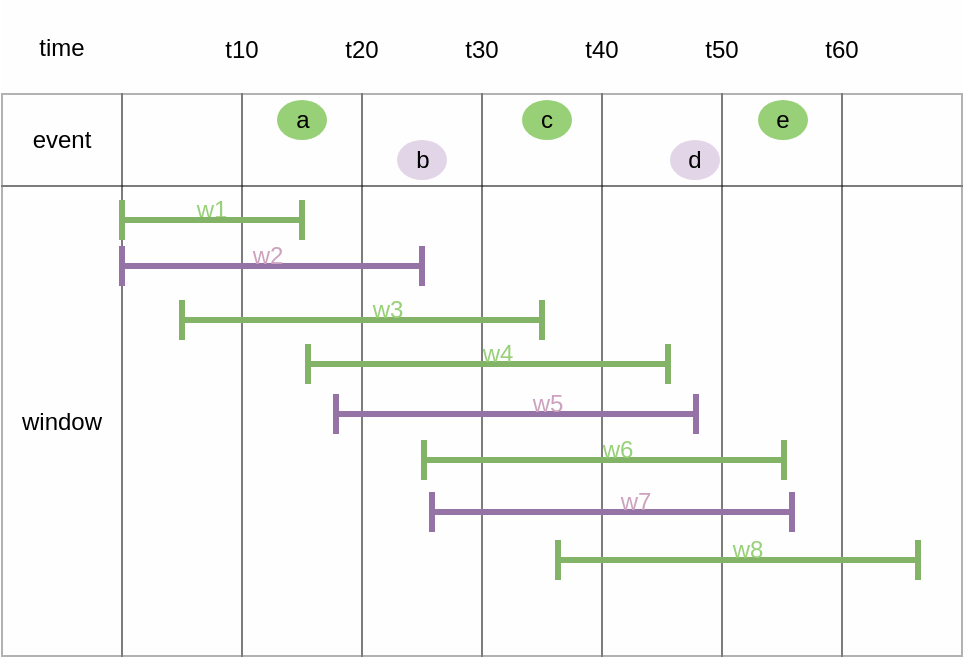 <mxfile version="24.1.0" type="github">
  <diagram name="페이지-1" id="t3tGC_7ZUbPhZwxjExYe">
    <mxGraphModel dx="476" dy="906" grid="1" gridSize="10" guides="1" tooltips="1" connect="1" arrows="1" fold="1" page="1" pageScale="1" pageWidth="1169" pageHeight="827" math="0" shadow="0">
      <root>
        <mxCell id="0" />
        <mxCell id="1" parent="0" />
        <mxCell id="pjavsnHLvcbqXYeomyV3-1" value="" style="childLayout=tableLayout;recursiveResize=0;shadow=0;fillColor=#f5f5f5;strokeColor=none;opacity=10;fontColor=#333333;" parent="1" vertex="1">
          <mxGeometry x="190" y="360" width="480" height="328" as="geometry" />
        </mxCell>
        <mxCell id="pjavsnHLvcbqXYeomyV3-2" value="" style="shape=tableRow;horizontal=0;startSize=0;swimlaneHead=0;swimlaneBody=0;top=0;left=0;bottom=0;right=0;dropTarget=0;collapsible=0;recursiveResize=0;expand=0;fontStyle=0;fillColor=none;strokeColor=inherit;opacity=0;" parent="pjavsnHLvcbqXYeomyV3-1" vertex="1">
          <mxGeometry width="480" height="47" as="geometry" />
        </mxCell>
        <mxCell id="pjavsnHLvcbqXYeomyV3-3" value="time" style="connectable=0;recursiveResize=0;strokeColor=inherit;fillColor=none;align=center;whiteSpace=wrap;html=1;opacity=30;" parent="pjavsnHLvcbqXYeomyV3-2" vertex="1">
          <mxGeometry width="60" height="47" as="geometry">
            <mxRectangle width="60" height="47" as="alternateBounds" />
          </mxGeometry>
        </mxCell>
        <mxCell id="pjavsnHLvcbqXYeomyV3-4" value="" style="connectable=0;recursiveResize=0;strokeColor=inherit;fillColor=none;align=center;whiteSpace=wrap;html=1;opacity=30;" parent="pjavsnHLvcbqXYeomyV3-2" vertex="1">
          <mxGeometry x="60" width="60" height="47" as="geometry">
            <mxRectangle width="60" height="47" as="alternateBounds" />
          </mxGeometry>
        </mxCell>
        <mxCell id="pjavsnHLvcbqXYeomyV3-5" value="" style="connectable=0;recursiveResize=0;strokeColor=inherit;fillColor=none;align=center;whiteSpace=wrap;html=1;opacity=30;" parent="pjavsnHLvcbqXYeomyV3-2" vertex="1">
          <mxGeometry x="120" width="60" height="47" as="geometry">
            <mxRectangle width="60" height="47" as="alternateBounds" />
          </mxGeometry>
        </mxCell>
        <mxCell id="pjavsnHLvcbqXYeomyV3-6" style="connectable=0;recursiveResize=0;strokeColor=inherit;fillColor=none;align=center;whiteSpace=wrap;html=1;opacity=30;" parent="pjavsnHLvcbqXYeomyV3-2" vertex="1">
          <mxGeometry x="180" width="60" height="47" as="geometry">
            <mxRectangle width="60" height="47" as="alternateBounds" />
          </mxGeometry>
        </mxCell>
        <mxCell id="pjavsnHLvcbqXYeomyV3-7" style="connectable=0;recursiveResize=0;strokeColor=inherit;fillColor=none;align=center;whiteSpace=wrap;html=1;opacity=30;" parent="pjavsnHLvcbqXYeomyV3-2" vertex="1">
          <mxGeometry x="240" width="60" height="47" as="geometry">
            <mxRectangle width="60" height="47" as="alternateBounds" />
          </mxGeometry>
        </mxCell>
        <mxCell id="pjavsnHLvcbqXYeomyV3-8" style="connectable=0;recursiveResize=0;strokeColor=inherit;fillColor=none;align=center;whiteSpace=wrap;html=1;opacity=30;" parent="pjavsnHLvcbqXYeomyV3-2" vertex="1">
          <mxGeometry x="300" width="60" height="47" as="geometry">
            <mxRectangle width="60" height="47" as="alternateBounds" />
          </mxGeometry>
        </mxCell>
        <mxCell id="PU0dzUxy8LTT69XPLCky-1" style="connectable=0;recursiveResize=0;strokeColor=inherit;fillColor=none;align=center;whiteSpace=wrap;html=1;opacity=30;" vertex="1" parent="pjavsnHLvcbqXYeomyV3-2">
          <mxGeometry x="360" width="60" height="47" as="geometry">
            <mxRectangle width="60" height="47" as="alternateBounds" />
          </mxGeometry>
        </mxCell>
        <mxCell id="PU0dzUxy8LTT69XPLCky-6" style="connectable=0;recursiveResize=0;strokeColor=inherit;fillColor=none;align=center;whiteSpace=wrap;html=1;opacity=30;" vertex="1" parent="pjavsnHLvcbqXYeomyV3-2">
          <mxGeometry x="420" width="60" height="47" as="geometry">
            <mxRectangle width="60" height="47" as="alternateBounds" />
          </mxGeometry>
        </mxCell>
        <mxCell id="pjavsnHLvcbqXYeomyV3-12" style="shape=tableRow;horizontal=0;startSize=0;swimlaneHead=0;swimlaneBody=0;top=0;left=0;bottom=0;right=0;dropTarget=0;collapsible=0;recursiveResize=0;expand=0;fontStyle=0;fillColor=none;strokeColor=default;opacity=30;" parent="pjavsnHLvcbqXYeomyV3-1" vertex="1">
          <mxGeometry y="47" width="480" height="46" as="geometry" />
        </mxCell>
        <mxCell id="pjavsnHLvcbqXYeomyV3-13" value="event" style="connectable=0;recursiveResize=0;strokeColor=inherit;fillColor=none;align=center;whiteSpace=wrap;html=1;opacity=30;" parent="pjavsnHLvcbqXYeomyV3-12" vertex="1">
          <mxGeometry width="60" height="46" as="geometry">
            <mxRectangle width="60" height="46" as="alternateBounds" />
          </mxGeometry>
        </mxCell>
        <mxCell id="pjavsnHLvcbqXYeomyV3-14" value="" style="connectable=0;recursiveResize=0;strokeColor=default;fillColor=none;align=center;whiteSpace=wrap;html=1;opacity=30;" parent="pjavsnHLvcbqXYeomyV3-12" vertex="1">
          <mxGeometry x="60" width="60" height="46" as="geometry">
            <mxRectangle width="60" height="46" as="alternateBounds" />
          </mxGeometry>
        </mxCell>
        <mxCell id="pjavsnHLvcbqXYeomyV3-15" value="" style="connectable=0;recursiveResize=0;strokeColor=default;fillColor=none;align=center;whiteSpace=wrap;html=1;opacity=30;" parent="pjavsnHLvcbqXYeomyV3-12" vertex="1">
          <mxGeometry x="120" width="60" height="46" as="geometry">
            <mxRectangle width="60" height="46" as="alternateBounds" />
          </mxGeometry>
        </mxCell>
        <mxCell id="pjavsnHLvcbqXYeomyV3-16" style="connectable=0;recursiveResize=0;strokeColor=default;fillColor=none;align=center;whiteSpace=wrap;html=1;opacity=30;" parent="pjavsnHLvcbqXYeomyV3-12" vertex="1">
          <mxGeometry x="180" width="60" height="46" as="geometry">
            <mxRectangle width="60" height="46" as="alternateBounds" />
          </mxGeometry>
        </mxCell>
        <mxCell id="pjavsnHLvcbqXYeomyV3-17" style="connectable=0;recursiveResize=0;strokeColor=default;fillColor=none;align=center;whiteSpace=wrap;html=1;opacity=30;" parent="pjavsnHLvcbqXYeomyV3-12" vertex="1">
          <mxGeometry x="240" width="60" height="46" as="geometry">
            <mxRectangle width="60" height="46" as="alternateBounds" />
          </mxGeometry>
        </mxCell>
        <mxCell id="pjavsnHLvcbqXYeomyV3-18" style="connectable=0;recursiveResize=0;strokeColor=default;fillColor=none;align=center;whiteSpace=wrap;html=1;opacity=30;" parent="pjavsnHLvcbqXYeomyV3-12" vertex="1">
          <mxGeometry x="300" width="60" height="46" as="geometry">
            <mxRectangle width="60" height="46" as="alternateBounds" />
          </mxGeometry>
        </mxCell>
        <mxCell id="PU0dzUxy8LTT69XPLCky-2" style="connectable=0;recursiveResize=0;strokeColor=default;fillColor=none;align=center;whiteSpace=wrap;html=1;opacity=30;" vertex="1" parent="pjavsnHLvcbqXYeomyV3-12">
          <mxGeometry x="360" width="60" height="46" as="geometry">
            <mxRectangle width="60" height="46" as="alternateBounds" />
          </mxGeometry>
        </mxCell>
        <mxCell id="PU0dzUxy8LTT69XPLCky-7" style="connectable=0;recursiveResize=0;strokeColor=default;fillColor=none;align=center;whiteSpace=wrap;html=1;opacity=30;" vertex="1" parent="pjavsnHLvcbqXYeomyV3-12">
          <mxGeometry x="420" width="60" height="46" as="geometry">
            <mxRectangle width="60" height="46" as="alternateBounds" />
          </mxGeometry>
        </mxCell>
        <mxCell id="pjavsnHLvcbqXYeomyV3-22" style="shape=tableRow;horizontal=0;startSize=0;swimlaneHead=0;swimlaneBody=0;top=0;left=0;bottom=0;right=0;dropTarget=0;collapsible=0;recursiveResize=0;expand=0;fontStyle=0;fillColor=none;strokeColor=default;opacity=30;" parent="pjavsnHLvcbqXYeomyV3-1" vertex="1">
          <mxGeometry y="93" width="480" height="47" as="geometry" />
        </mxCell>
        <mxCell id="pjavsnHLvcbqXYeomyV3-23" value="window" style="connectable=0;recursiveResize=0;strokeColor=inherit;fillColor=none;align=center;whiteSpace=wrap;html=1;opacity=30;rowspan=5;colspan=1;" parent="pjavsnHLvcbqXYeomyV3-22" vertex="1">
          <mxGeometry width="60" height="235" as="geometry">
            <mxRectangle width="60" height="47" as="alternateBounds" />
          </mxGeometry>
        </mxCell>
        <mxCell id="pjavsnHLvcbqXYeomyV3-24" value="" style="connectable=0;recursiveResize=0;strokeColor=default;fillColor=none;align=center;whiteSpace=wrap;html=1;opacity=30;rowspan=5;colspan=1;" parent="pjavsnHLvcbqXYeomyV3-22" vertex="1">
          <mxGeometry x="60" width="60" height="235" as="geometry">
            <mxRectangle width="60" height="47" as="alternateBounds" />
          </mxGeometry>
        </mxCell>
        <mxCell id="pjavsnHLvcbqXYeomyV3-25" value="" style="connectable=0;recursiveResize=0;strokeColor=default;fillColor=none;align=center;whiteSpace=wrap;html=1;opacity=30;rowspan=5;colspan=1;" parent="pjavsnHLvcbqXYeomyV3-22" vertex="1">
          <mxGeometry x="120" width="60" height="235" as="geometry">
            <mxRectangle width="60" height="47" as="alternateBounds" />
          </mxGeometry>
        </mxCell>
        <mxCell id="pjavsnHLvcbqXYeomyV3-26" style="connectable=0;recursiveResize=0;strokeColor=default;fillColor=none;align=center;whiteSpace=wrap;html=1;opacity=30;rowspan=5;colspan=1;" parent="pjavsnHLvcbqXYeomyV3-22" vertex="1">
          <mxGeometry x="180" width="60" height="235" as="geometry">
            <mxRectangle width="60" height="47" as="alternateBounds" />
          </mxGeometry>
        </mxCell>
        <mxCell id="pjavsnHLvcbqXYeomyV3-27" style="connectable=0;recursiveResize=0;strokeColor=default;fillColor=none;align=center;whiteSpace=wrap;html=1;opacity=30;rowspan=5;colspan=1;" parent="pjavsnHLvcbqXYeomyV3-22" vertex="1">
          <mxGeometry x="240" width="60" height="235" as="geometry">
            <mxRectangle width="60" height="47" as="alternateBounds" />
          </mxGeometry>
        </mxCell>
        <mxCell id="pjavsnHLvcbqXYeomyV3-28" style="connectable=0;recursiveResize=0;strokeColor=default;fillColor=none;align=center;whiteSpace=wrap;html=1;opacity=30;rowspan=5;colspan=1;" parent="pjavsnHLvcbqXYeomyV3-22" vertex="1">
          <mxGeometry x="300" width="60" height="235" as="geometry">
            <mxRectangle width="60" height="47" as="alternateBounds" />
          </mxGeometry>
        </mxCell>
        <mxCell id="PU0dzUxy8LTT69XPLCky-3" style="connectable=0;recursiveResize=0;strokeColor=default;fillColor=none;align=center;whiteSpace=wrap;html=1;opacity=30;rowspan=5;colspan=1;" vertex="1" parent="pjavsnHLvcbqXYeomyV3-22">
          <mxGeometry x="360" width="60" height="235" as="geometry">
            <mxRectangle width="60" height="47" as="alternateBounds" />
          </mxGeometry>
        </mxCell>
        <mxCell id="PU0dzUxy8LTT69XPLCky-8" style="connectable=0;recursiveResize=0;strokeColor=default;fillColor=none;align=center;whiteSpace=wrap;html=1;opacity=30;rowspan=5;colspan=1;" vertex="1" parent="pjavsnHLvcbqXYeomyV3-22">
          <mxGeometry x="420" width="60" height="235" as="geometry">
            <mxRectangle width="60" height="47" as="alternateBounds" />
          </mxGeometry>
        </mxCell>
        <mxCell id="pjavsnHLvcbqXYeomyV3-32" style="shape=tableRow;horizontal=0;startSize=0;swimlaneHead=0;swimlaneBody=0;top=0;left=0;bottom=0;right=0;dropTarget=0;collapsible=0;recursiveResize=0;expand=0;fontStyle=0;fillColor=none;strokeColor=default;opacity=30;" parent="pjavsnHLvcbqXYeomyV3-1" vertex="1">
          <mxGeometry y="140" width="480" height="47" as="geometry" />
        </mxCell>
        <mxCell id="pjavsnHLvcbqXYeomyV3-33" style="connectable=0;recursiveResize=0;strokeColor=inherit;fillColor=none;align=center;whiteSpace=wrap;html=1;opacity=30;" parent="pjavsnHLvcbqXYeomyV3-32" vertex="1" visible="0">
          <mxGeometry width="60" height="47" as="geometry">
            <mxRectangle width="60" height="47" as="alternateBounds" />
          </mxGeometry>
        </mxCell>
        <mxCell id="pjavsnHLvcbqXYeomyV3-34" style="connectable=0;recursiveResize=0;strokeColor=default;fillColor=none;align=center;whiteSpace=wrap;html=1;opacity=30;" parent="pjavsnHLvcbqXYeomyV3-32" vertex="1" visible="0">
          <mxGeometry x="60" width="60" height="47" as="geometry">
            <mxRectangle width="60" height="47" as="alternateBounds" />
          </mxGeometry>
        </mxCell>
        <mxCell id="pjavsnHLvcbqXYeomyV3-35" style="connectable=0;recursiveResize=0;strokeColor=default;fillColor=none;align=center;whiteSpace=wrap;html=1;opacity=30;" parent="pjavsnHLvcbqXYeomyV3-32" vertex="1" visible="0">
          <mxGeometry x="120" width="60" height="47" as="geometry">
            <mxRectangle width="60" height="47" as="alternateBounds" />
          </mxGeometry>
        </mxCell>
        <mxCell id="pjavsnHLvcbqXYeomyV3-36" style="connectable=0;recursiveResize=0;strokeColor=default;fillColor=none;align=center;whiteSpace=wrap;html=1;opacity=30;" parent="pjavsnHLvcbqXYeomyV3-32" vertex="1" visible="0">
          <mxGeometry x="180" width="60" height="47" as="geometry">
            <mxRectangle width="60" height="47" as="alternateBounds" />
          </mxGeometry>
        </mxCell>
        <mxCell id="pjavsnHLvcbqXYeomyV3-37" style="connectable=0;recursiveResize=0;strokeColor=default;fillColor=none;align=center;whiteSpace=wrap;html=1;opacity=30;" parent="pjavsnHLvcbqXYeomyV3-32" vertex="1" visible="0">
          <mxGeometry x="240" width="60" height="47" as="geometry">
            <mxRectangle width="60" height="47" as="alternateBounds" />
          </mxGeometry>
        </mxCell>
        <mxCell id="pjavsnHLvcbqXYeomyV3-38" style="connectable=0;recursiveResize=0;strokeColor=default;fillColor=none;align=center;whiteSpace=wrap;html=1;opacity=30;" parent="pjavsnHLvcbqXYeomyV3-32" vertex="1" visible="0">
          <mxGeometry x="300" width="60" height="47" as="geometry">
            <mxRectangle width="60" height="47" as="alternateBounds" />
          </mxGeometry>
        </mxCell>
        <mxCell id="PU0dzUxy8LTT69XPLCky-4" style="connectable=0;recursiveResize=0;strokeColor=default;fillColor=none;align=center;whiteSpace=wrap;html=1;opacity=30;" vertex="1" visible="0" parent="pjavsnHLvcbqXYeomyV3-32">
          <mxGeometry x="360" width="60" height="47" as="geometry">
            <mxRectangle width="60" height="47" as="alternateBounds" />
          </mxGeometry>
        </mxCell>
        <mxCell id="PU0dzUxy8LTT69XPLCky-9" style="connectable=0;recursiveResize=0;strokeColor=default;fillColor=none;align=center;whiteSpace=wrap;html=1;opacity=30;" vertex="1" visible="0" parent="pjavsnHLvcbqXYeomyV3-32">
          <mxGeometry x="420" width="60" height="47" as="geometry">
            <mxRectangle width="60" height="47" as="alternateBounds" />
          </mxGeometry>
        </mxCell>
        <mxCell id="pjavsnHLvcbqXYeomyV3-42" style="shape=tableRow;horizontal=0;startSize=0;swimlaneHead=0;swimlaneBody=0;top=0;left=0;bottom=0;right=0;dropTarget=0;collapsible=0;recursiveResize=0;expand=0;fontStyle=0;fillColor=none;strokeColor=default;opacity=30;" parent="pjavsnHLvcbqXYeomyV3-1" vertex="1">
          <mxGeometry y="187" width="480" height="47" as="geometry" />
        </mxCell>
        <mxCell id="pjavsnHLvcbqXYeomyV3-43" style="connectable=0;recursiveResize=0;strokeColor=inherit;fillColor=none;align=center;whiteSpace=wrap;html=1;opacity=30;" parent="pjavsnHLvcbqXYeomyV3-42" vertex="1" visible="0">
          <mxGeometry width="60" height="47" as="geometry">
            <mxRectangle width="60" height="47" as="alternateBounds" />
          </mxGeometry>
        </mxCell>
        <mxCell id="pjavsnHLvcbqXYeomyV3-44" style="connectable=0;recursiveResize=0;strokeColor=default;fillColor=none;align=center;whiteSpace=wrap;html=1;opacity=30;" parent="pjavsnHLvcbqXYeomyV3-42" vertex="1" visible="0">
          <mxGeometry x="60" width="60" height="47" as="geometry">
            <mxRectangle width="60" height="47" as="alternateBounds" />
          </mxGeometry>
        </mxCell>
        <mxCell id="pjavsnHLvcbqXYeomyV3-45" style="connectable=0;recursiveResize=0;strokeColor=default;fillColor=none;align=center;whiteSpace=wrap;html=1;opacity=30;" parent="pjavsnHLvcbqXYeomyV3-42" vertex="1" visible="0">
          <mxGeometry x="120" width="60" height="47" as="geometry">
            <mxRectangle width="60" height="47" as="alternateBounds" />
          </mxGeometry>
        </mxCell>
        <mxCell id="pjavsnHLvcbqXYeomyV3-46" style="connectable=0;recursiveResize=0;strokeColor=default;fillColor=none;align=center;whiteSpace=wrap;html=1;opacity=30;" parent="pjavsnHLvcbqXYeomyV3-42" vertex="1" visible="0">
          <mxGeometry x="180" width="60" height="47" as="geometry">
            <mxRectangle width="60" height="47" as="alternateBounds" />
          </mxGeometry>
        </mxCell>
        <mxCell id="pjavsnHLvcbqXYeomyV3-47" style="connectable=0;recursiveResize=0;strokeColor=default;fillColor=none;align=center;whiteSpace=wrap;html=1;opacity=30;" parent="pjavsnHLvcbqXYeomyV3-42" vertex="1" visible="0">
          <mxGeometry x="240" width="60" height="47" as="geometry">
            <mxRectangle width="60" height="47" as="alternateBounds" />
          </mxGeometry>
        </mxCell>
        <mxCell id="pjavsnHLvcbqXYeomyV3-48" style="connectable=0;recursiveResize=0;strokeColor=default;fillColor=none;align=center;whiteSpace=wrap;html=1;opacity=30;" parent="pjavsnHLvcbqXYeomyV3-42" vertex="1" visible="0">
          <mxGeometry x="300" width="60" height="47" as="geometry">
            <mxRectangle width="60" height="47" as="alternateBounds" />
          </mxGeometry>
        </mxCell>
        <mxCell id="PU0dzUxy8LTT69XPLCky-5" style="connectable=0;recursiveResize=0;strokeColor=default;fillColor=none;align=center;whiteSpace=wrap;html=1;opacity=30;" vertex="1" visible="0" parent="pjavsnHLvcbqXYeomyV3-42">
          <mxGeometry x="360" width="60" height="47" as="geometry">
            <mxRectangle width="60" height="47" as="alternateBounds" />
          </mxGeometry>
        </mxCell>
        <mxCell id="PU0dzUxy8LTT69XPLCky-10" style="connectable=0;recursiveResize=0;strokeColor=default;fillColor=none;align=center;whiteSpace=wrap;html=1;opacity=30;" vertex="1" visible="0" parent="pjavsnHLvcbqXYeomyV3-42">
          <mxGeometry x="420" width="60" height="47" as="geometry">
            <mxRectangle width="60" height="47" as="alternateBounds" />
          </mxGeometry>
        </mxCell>
        <mxCell id="PU0dzUxy8LTT69XPLCky-21" style="shape=tableRow;horizontal=0;startSize=0;swimlaneHead=0;swimlaneBody=0;top=0;left=0;bottom=0;right=0;dropTarget=0;collapsible=0;recursiveResize=0;expand=0;fontStyle=0;fillColor=none;strokeColor=default;opacity=30;" vertex="1" parent="pjavsnHLvcbqXYeomyV3-1">
          <mxGeometry y="234" width="480" height="47" as="geometry" />
        </mxCell>
        <mxCell id="PU0dzUxy8LTT69XPLCky-22" style="connectable=0;recursiveResize=0;strokeColor=inherit;fillColor=none;align=center;whiteSpace=wrap;html=1;opacity=30;" vertex="1" visible="0" parent="PU0dzUxy8LTT69XPLCky-21">
          <mxGeometry width="60" height="47" as="geometry">
            <mxRectangle width="60" height="47" as="alternateBounds" />
          </mxGeometry>
        </mxCell>
        <mxCell id="PU0dzUxy8LTT69XPLCky-23" style="connectable=0;recursiveResize=0;strokeColor=default;fillColor=none;align=center;whiteSpace=wrap;html=1;opacity=30;" vertex="1" visible="0" parent="PU0dzUxy8LTT69XPLCky-21">
          <mxGeometry x="60" width="60" height="47" as="geometry">
            <mxRectangle width="60" height="47" as="alternateBounds" />
          </mxGeometry>
        </mxCell>
        <mxCell id="PU0dzUxy8LTT69XPLCky-24" style="connectable=0;recursiveResize=0;strokeColor=default;fillColor=none;align=center;whiteSpace=wrap;html=1;opacity=30;" vertex="1" visible="0" parent="PU0dzUxy8LTT69XPLCky-21">
          <mxGeometry x="120" width="60" height="47" as="geometry">
            <mxRectangle width="60" height="47" as="alternateBounds" />
          </mxGeometry>
        </mxCell>
        <mxCell id="PU0dzUxy8LTT69XPLCky-25" style="connectable=0;recursiveResize=0;strokeColor=default;fillColor=none;align=center;whiteSpace=wrap;html=1;opacity=30;" vertex="1" visible="0" parent="PU0dzUxy8LTT69XPLCky-21">
          <mxGeometry x="180" width="60" height="47" as="geometry">
            <mxRectangle width="60" height="47" as="alternateBounds" />
          </mxGeometry>
        </mxCell>
        <mxCell id="PU0dzUxy8LTT69XPLCky-26" style="connectable=0;recursiveResize=0;strokeColor=default;fillColor=none;align=center;whiteSpace=wrap;html=1;opacity=30;" vertex="1" visible="0" parent="PU0dzUxy8LTT69XPLCky-21">
          <mxGeometry x="240" width="60" height="47" as="geometry">
            <mxRectangle width="60" height="47" as="alternateBounds" />
          </mxGeometry>
        </mxCell>
        <mxCell id="PU0dzUxy8LTT69XPLCky-27" style="connectable=0;recursiveResize=0;strokeColor=default;fillColor=none;align=center;whiteSpace=wrap;html=1;opacity=30;" vertex="1" visible="0" parent="PU0dzUxy8LTT69XPLCky-21">
          <mxGeometry x="300" width="60" height="47" as="geometry">
            <mxRectangle width="60" height="47" as="alternateBounds" />
          </mxGeometry>
        </mxCell>
        <mxCell id="PU0dzUxy8LTT69XPLCky-28" style="connectable=0;recursiveResize=0;strokeColor=default;fillColor=none;align=center;whiteSpace=wrap;html=1;opacity=30;" vertex="1" visible="0" parent="PU0dzUxy8LTT69XPLCky-21">
          <mxGeometry x="360" width="60" height="47" as="geometry">
            <mxRectangle width="60" height="47" as="alternateBounds" />
          </mxGeometry>
        </mxCell>
        <mxCell id="PU0dzUxy8LTT69XPLCky-29" style="connectable=0;recursiveResize=0;strokeColor=default;fillColor=none;align=center;whiteSpace=wrap;html=1;opacity=30;" vertex="1" visible="0" parent="PU0dzUxy8LTT69XPLCky-21">
          <mxGeometry x="420" width="60" height="47" as="geometry">
            <mxRectangle width="60" height="47" as="alternateBounds" />
          </mxGeometry>
        </mxCell>
        <mxCell id="PU0dzUxy8LTT69XPLCky-30" style="shape=tableRow;horizontal=0;startSize=0;swimlaneHead=0;swimlaneBody=0;top=0;left=0;bottom=0;right=0;dropTarget=0;collapsible=0;recursiveResize=0;expand=0;fontStyle=0;fillColor=none;strokeColor=default;opacity=30;" vertex="1" parent="pjavsnHLvcbqXYeomyV3-1">
          <mxGeometry y="281" width="480" height="47" as="geometry" />
        </mxCell>
        <mxCell id="PU0dzUxy8LTT69XPLCky-31" style="connectable=0;recursiveResize=0;strokeColor=inherit;fillColor=none;align=center;whiteSpace=wrap;html=1;opacity=30;" vertex="1" visible="0" parent="PU0dzUxy8LTT69XPLCky-30">
          <mxGeometry width="60" height="47" as="geometry">
            <mxRectangle width="60" height="47" as="alternateBounds" />
          </mxGeometry>
        </mxCell>
        <mxCell id="PU0dzUxy8LTT69XPLCky-32" style="connectable=0;recursiveResize=0;strokeColor=default;fillColor=none;align=center;whiteSpace=wrap;html=1;opacity=30;" vertex="1" visible="0" parent="PU0dzUxy8LTT69XPLCky-30">
          <mxGeometry x="60" width="60" height="47" as="geometry">
            <mxRectangle width="60" height="47" as="alternateBounds" />
          </mxGeometry>
        </mxCell>
        <mxCell id="PU0dzUxy8LTT69XPLCky-33" style="connectable=0;recursiveResize=0;strokeColor=default;fillColor=none;align=center;whiteSpace=wrap;html=1;opacity=30;" vertex="1" visible="0" parent="PU0dzUxy8LTT69XPLCky-30">
          <mxGeometry x="120" width="60" height="47" as="geometry">
            <mxRectangle width="60" height="47" as="alternateBounds" />
          </mxGeometry>
        </mxCell>
        <mxCell id="PU0dzUxy8LTT69XPLCky-34" style="connectable=0;recursiveResize=0;strokeColor=default;fillColor=none;align=center;whiteSpace=wrap;html=1;opacity=30;" vertex="1" visible="0" parent="PU0dzUxy8LTT69XPLCky-30">
          <mxGeometry x="180" width="60" height="47" as="geometry">
            <mxRectangle width="60" height="47" as="alternateBounds" />
          </mxGeometry>
        </mxCell>
        <mxCell id="PU0dzUxy8LTT69XPLCky-35" style="connectable=0;recursiveResize=0;strokeColor=default;fillColor=none;align=center;whiteSpace=wrap;html=1;opacity=30;" vertex="1" visible="0" parent="PU0dzUxy8LTT69XPLCky-30">
          <mxGeometry x="240" width="60" height="47" as="geometry">
            <mxRectangle width="60" height="47" as="alternateBounds" />
          </mxGeometry>
        </mxCell>
        <mxCell id="PU0dzUxy8LTT69XPLCky-36" style="connectable=0;recursiveResize=0;strokeColor=default;fillColor=none;align=center;whiteSpace=wrap;html=1;opacity=30;" vertex="1" visible="0" parent="PU0dzUxy8LTT69XPLCky-30">
          <mxGeometry x="300" width="60" height="47" as="geometry">
            <mxRectangle width="60" height="47" as="alternateBounds" />
          </mxGeometry>
        </mxCell>
        <mxCell id="PU0dzUxy8LTT69XPLCky-37" style="connectable=0;recursiveResize=0;strokeColor=default;fillColor=none;align=center;whiteSpace=wrap;html=1;opacity=30;" vertex="1" visible="0" parent="PU0dzUxy8LTT69XPLCky-30">
          <mxGeometry x="360" width="60" height="47" as="geometry">
            <mxRectangle width="60" height="47" as="alternateBounds" />
          </mxGeometry>
        </mxCell>
        <mxCell id="PU0dzUxy8LTT69XPLCky-38" style="connectable=0;recursiveResize=0;strokeColor=default;fillColor=none;align=center;whiteSpace=wrap;html=1;opacity=30;" vertex="1" visible="0" parent="PU0dzUxy8LTT69XPLCky-30">
          <mxGeometry x="420" width="60" height="47" as="geometry">
            <mxRectangle width="60" height="47" as="alternateBounds" />
          </mxGeometry>
        </mxCell>
        <mxCell id="pjavsnHLvcbqXYeomyV3-52" value="t10" style="text;html=1;align=center;verticalAlign=middle;whiteSpace=wrap;rounded=0;opacity=30;strokeColor=none;" parent="1" vertex="1">
          <mxGeometry x="280" y="370" width="60" height="30" as="geometry" />
        </mxCell>
        <mxCell id="pjavsnHLvcbqXYeomyV3-53" value="t20" style="text;html=1;align=center;verticalAlign=middle;whiteSpace=wrap;rounded=0;opacity=30;strokeColor=none;" parent="1" vertex="1">
          <mxGeometry x="340" y="370" width="60" height="30" as="geometry" />
        </mxCell>
        <mxCell id="pjavsnHLvcbqXYeomyV3-54" value="t30" style="text;html=1;align=center;verticalAlign=middle;whiteSpace=wrap;rounded=0;opacity=30;strokeColor=none;" parent="1" vertex="1">
          <mxGeometry x="400" y="370" width="60" height="30" as="geometry" />
        </mxCell>
        <mxCell id="pjavsnHLvcbqXYeomyV3-55" value="t40" style="text;html=1;align=center;verticalAlign=middle;whiteSpace=wrap;rounded=0;opacity=30;strokeColor=none;" parent="1" vertex="1">
          <mxGeometry x="460" y="370" width="60" height="30" as="geometry" />
        </mxCell>
        <mxCell id="pjavsnHLvcbqXYeomyV3-58" value="a" style="ellipse;whiteSpace=wrap;html=1;fillColor=#97D077;strokeColor=none;" parent="1" vertex="1">
          <mxGeometry x="327.5" y="410" width="25" height="20" as="geometry" />
        </mxCell>
        <mxCell id="pjavsnHLvcbqXYeomyV3-64" value="&lt;font color=&quot;#97d077&quot;&gt;w1&lt;/font&gt;" style="text;html=1;align=center;verticalAlign=middle;whiteSpace=wrap;rounded=0;" parent="1" vertex="1">
          <mxGeometry x="265" y="450" width="60" height="30" as="geometry" />
        </mxCell>
        <mxCell id="pjavsnHLvcbqXYeomyV3-72" value="b" style="ellipse;whiteSpace=wrap;html=1;fillColor=#e1d5e7;strokeColor=none;" parent="1" vertex="1">
          <mxGeometry x="387.5" y="430" width="25" height="20" as="geometry" />
        </mxCell>
        <mxCell id="PU0dzUxy8LTT69XPLCky-11" value="" style="shape=crossbar;whiteSpace=wrap;html=1;rounded=1;strokeWidth=3;fillColor=#d5e8d4;strokeColor=#82b366;" vertex="1" parent="1">
          <mxGeometry x="250" y="460" width="90" height="20" as="geometry" />
        </mxCell>
        <mxCell id="PU0dzUxy8LTT69XPLCky-12" value="c" style="ellipse;whiteSpace=wrap;html=1;fillColor=#97D077;strokeColor=none;" vertex="1" parent="1">
          <mxGeometry x="450" y="410" width="25" height="20" as="geometry" />
        </mxCell>
        <mxCell id="PU0dzUxy8LTT69XPLCky-13" value="d" style="ellipse;whiteSpace=wrap;html=1;fillColor=#e1d5e7;strokeColor=none;" vertex="1" parent="1">
          <mxGeometry x="524" y="430" width="25" height="20" as="geometry" />
        </mxCell>
        <mxCell id="PU0dzUxy8LTT69XPLCky-14" value="e" style="ellipse;whiteSpace=wrap;html=1;fillColor=#97D077;strokeColor=none;" vertex="1" parent="1">
          <mxGeometry x="568" y="410" width="25" height="20" as="geometry" />
        </mxCell>
        <mxCell id="PU0dzUxy8LTT69XPLCky-15" value="t50" style="text;html=1;align=center;verticalAlign=middle;whiteSpace=wrap;rounded=0;opacity=30;strokeColor=none;" vertex="1" parent="1">
          <mxGeometry x="520" y="370" width="60" height="30" as="geometry" />
        </mxCell>
        <mxCell id="PU0dzUxy8LTT69XPLCky-16" value="t60" style="text;html=1;align=center;verticalAlign=middle;whiteSpace=wrap;rounded=0;opacity=30;strokeColor=none;" vertex="1" parent="1">
          <mxGeometry x="580" y="370" width="60" height="30" as="geometry" />
        </mxCell>
        <mxCell id="PU0dzUxy8LTT69XPLCky-17" value="" style="shape=crossbar;whiteSpace=wrap;html=1;rounded=1;strokeWidth=3;fillColor=#e1d5e7;strokeColor=#9673a6;" vertex="1" parent="1">
          <mxGeometry x="250" y="483" width="150" height="20" as="geometry" />
        </mxCell>
        <mxCell id="PU0dzUxy8LTT69XPLCky-18" value="" style="shape=crossbar;whiteSpace=wrap;html=1;rounded=1;strokeWidth=3;fillColor=#d5e8d4;strokeColor=#82b366;" vertex="1" parent="1">
          <mxGeometry x="280" y="510" width="180" height="20" as="geometry" />
        </mxCell>
        <mxCell id="PU0dzUxy8LTT69XPLCky-19" value="" style="shape=crossbar;whiteSpace=wrap;html=1;rounded=1;strokeWidth=3;fillColor=#e1d5e7;strokeColor=#9673a6;" vertex="1" parent="1">
          <mxGeometry x="357" y="557" width="180" height="20" as="geometry" />
        </mxCell>
        <mxCell id="PU0dzUxy8LTT69XPLCky-20" value="" style="shape=crossbar;whiteSpace=wrap;html=1;rounded=1;strokeWidth=3;fillColor=#d5e8d4;strokeColor=#82b366;" vertex="1" parent="1">
          <mxGeometry x="343" y="532" width="180" height="20" as="geometry" />
        </mxCell>
        <mxCell id="PU0dzUxy8LTT69XPLCky-39" value="" style="shape=crossbar;whiteSpace=wrap;html=1;rounded=1;strokeWidth=3;fillColor=#d5e8d4;strokeColor=#82b366;" vertex="1" parent="1">
          <mxGeometry x="401" y="580" width="180" height="20" as="geometry" />
        </mxCell>
        <mxCell id="PU0dzUxy8LTT69XPLCky-41" value="" style="shape=crossbar;whiteSpace=wrap;html=1;rounded=1;strokeWidth=3;fillColor=#e1d5e7;strokeColor=#9673a6;" vertex="1" parent="1">
          <mxGeometry x="405" y="606" width="180" height="20" as="geometry" />
        </mxCell>
        <mxCell id="PU0dzUxy8LTT69XPLCky-42" value="" style="shape=crossbar;whiteSpace=wrap;html=1;rounded=1;strokeWidth=3;fillColor=#d5e8d4;strokeColor=#82b366;" vertex="1" parent="1">
          <mxGeometry x="468" y="630" width="180" height="20" as="geometry" />
        </mxCell>
        <mxCell id="PU0dzUxy8LTT69XPLCky-43" value="&lt;font color=&quot;#cda2be&quot;&gt;w2&lt;/font&gt;" style="text;html=1;align=center;verticalAlign=middle;whiteSpace=wrap;rounded=0;" vertex="1" parent="1">
          <mxGeometry x="292.5" y="473" width="60" height="30" as="geometry" />
        </mxCell>
        <mxCell id="PU0dzUxy8LTT69XPLCky-44" value="&lt;font color=&quot;#97d077&quot;&gt;w3&lt;/font&gt;" style="text;html=1;align=center;verticalAlign=middle;whiteSpace=wrap;rounded=0;" vertex="1" parent="1">
          <mxGeometry x="352.5" y="500" width="60" height="30" as="geometry" />
        </mxCell>
        <mxCell id="PU0dzUxy8LTT69XPLCky-45" value="&lt;font color=&quot;#97d077&quot;&gt;w4&lt;/font&gt;" style="text;html=1;align=center;verticalAlign=middle;whiteSpace=wrap;rounded=0;" vertex="1" parent="1">
          <mxGeometry x="408" y="522" width="60" height="30" as="geometry" />
        </mxCell>
        <mxCell id="PU0dzUxy8LTT69XPLCky-46" value="&lt;font color=&quot;#cda2be&quot;&gt;w5&lt;/font&gt;" style="text;html=1;align=center;verticalAlign=middle;whiteSpace=wrap;rounded=0;" vertex="1" parent="1">
          <mxGeometry x="432.5" y="547" width="60" height="30" as="geometry" />
        </mxCell>
        <mxCell id="PU0dzUxy8LTT69XPLCky-47" value="&lt;font color=&quot;#97d077&quot;&gt;w6&lt;/font&gt;" style="text;html=1;align=center;verticalAlign=middle;whiteSpace=wrap;rounded=0;" vertex="1" parent="1">
          <mxGeometry x="468" y="570" width="60" height="30" as="geometry" />
        </mxCell>
        <mxCell id="PU0dzUxy8LTT69XPLCky-48" value="&lt;font color=&quot;#cda2be&quot;&gt;w7&lt;/font&gt;" style="text;html=1;align=center;verticalAlign=middle;whiteSpace=wrap;rounded=0;" vertex="1" parent="1">
          <mxGeometry x="477" y="596" width="60" height="30" as="geometry" />
        </mxCell>
        <mxCell id="PU0dzUxy8LTT69XPLCky-49" value="&lt;font color=&quot;#97d077&quot;&gt;w8&lt;/font&gt;" style="text;html=1;align=center;verticalAlign=middle;whiteSpace=wrap;rounded=0;" vertex="1" parent="1">
          <mxGeometry x="533" y="620" width="60" height="30" as="geometry" />
        </mxCell>
      </root>
    </mxGraphModel>
  </diagram>
</mxfile>
